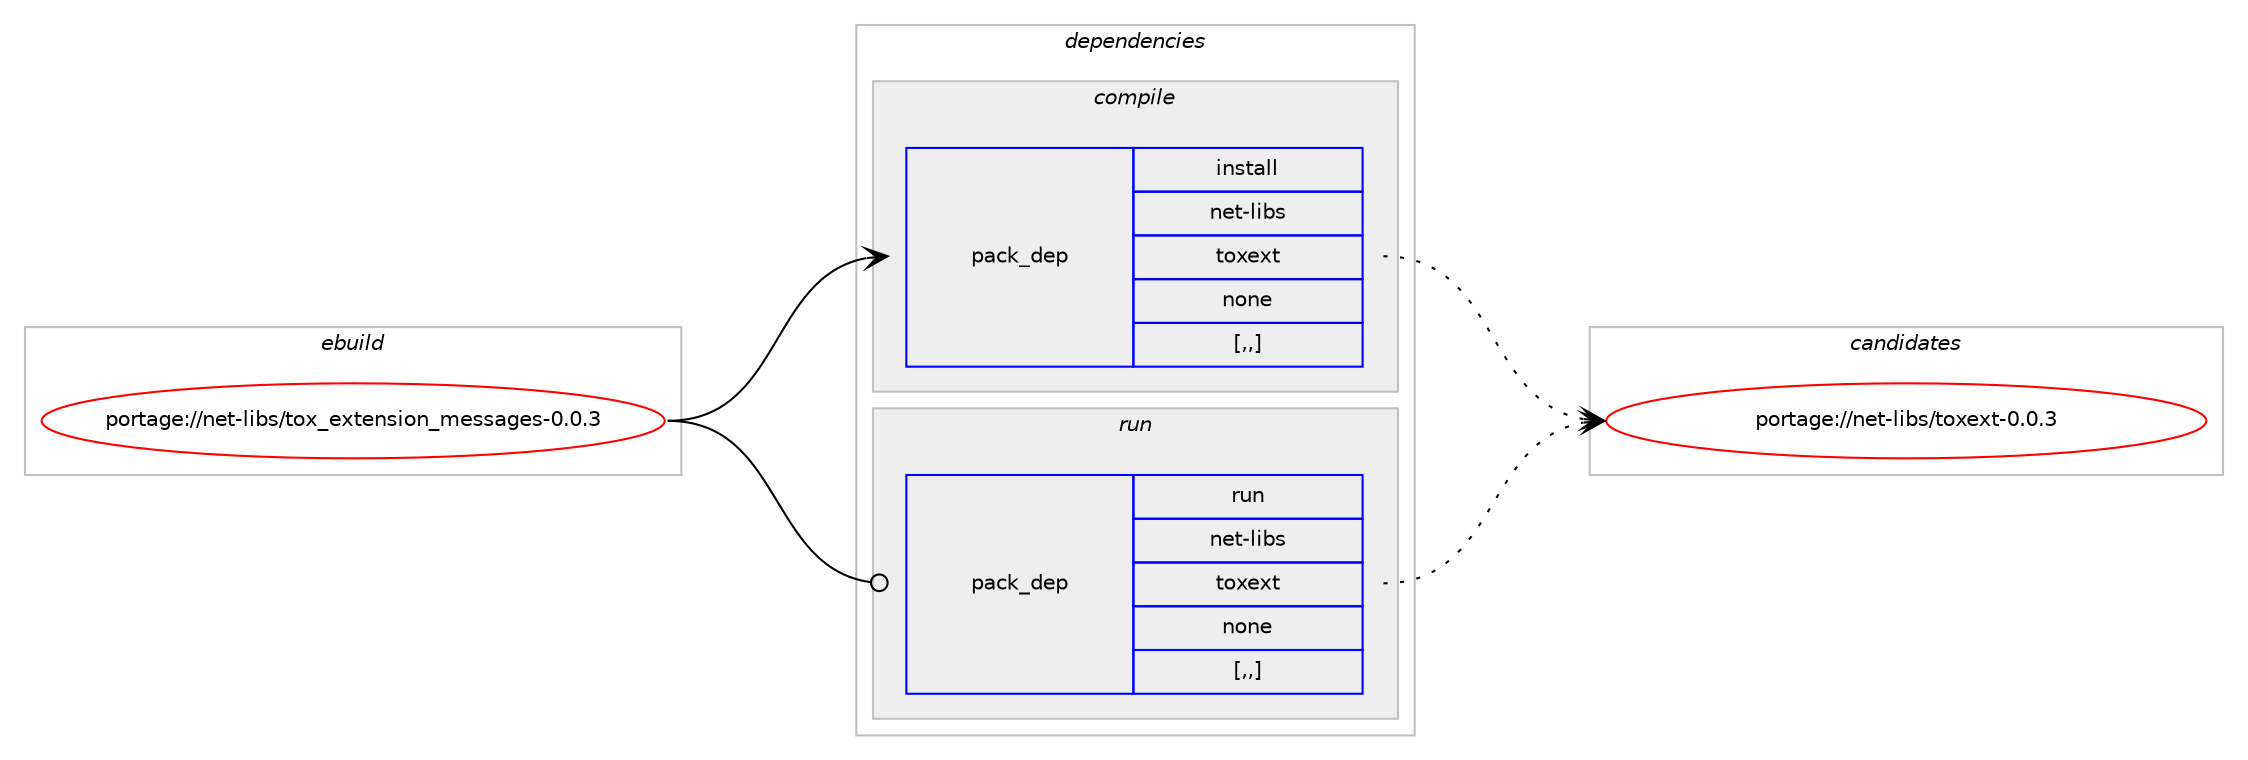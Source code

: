 digraph prolog {

# *************
# Graph options
# *************

newrank=true;
concentrate=true;
compound=true;
graph [rankdir=LR,fontname=Helvetica,fontsize=10,ranksep=1.5];#, ranksep=2.5, nodesep=0.2];
edge  [arrowhead=vee];
node  [fontname=Helvetica,fontsize=10];

# **********
# The ebuild
# **********

subgraph cluster_leftcol {
color=gray;
label=<<i>ebuild</i>>;
id [label="portage://net-libs/tox_extension_messages-0.0.3", color=red, width=4, href="../net-libs/tox_extension_messages-0.0.3.svg"];
}

# ****************
# The dependencies
# ****************

subgraph cluster_midcol {
color=gray;
label=<<i>dependencies</i>>;
subgraph cluster_compile {
fillcolor="#eeeeee";
style=filled;
label=<<i>compile</i>>;
subgraph pack264550 {
dependency361682 [label=<<TABLE BORDER="0" CELLBORDER="1" CELLSPACING="0" CELLPADDING="4" WIDTH="220"><TR><TD ROWSPAN="6" CELLPADDING="30">pack_dep</TD></TR><TR><TD WIDTH="110">install</TD></TR><TR><TD>net-libs</TD></TR><TR><TD>toxext</TD></TR><TR><TD>none</TD></TR><TR><TD>[,,]</TD></TR></TABLE>>, shape=none, color=blue];
}
id:e -> dependency361682:w [weight=20,style="solid",arrowhead="vee"];
}
subgraph cluster_compileandrun {
fillcolor="#eeeeee";
style=filled;
label=<<i>compile and run</i>>;
}
subgraph cluster_run {
fillcolor="#eeeeee";
style=filled;
label=<<i>run</i>>;
subgraph pack264551 {
dependency361683 [label=<<TABLE BORDER="0" CELLBORDER="1" CELLSPACING="0" CELLPADDING="4" WIDTH="220"><TR><TD ROWSPAN="6" CELLPADDING="30">pack_dep</TD></TR><TR><TD WIDTH="110">run</TD></TR><TR><TD>net-libs</TD></TR><TR><TD>toxext</TD></TR><TR><TD>none</TD></TR><TR><TD>[,,]</TD></TR></TABLE>>, shape=none, color=blue];
}
id:e -> dependency361683:w [weight=20,style="solid",arrowhead="odot"];
}
}

# **************
# The candidates
# **************

subgraph cluster_choices {
rank=same;
color=gray;
label=<<i>candidates</i>>;

subgraph choice264550 {
color=black;
nodesep=1;
choice110101116451081059811547116111120101120116454846484651 [label="portage://net-libs/toxext-0.0.3", color=red, width=4,href="../net-libs/toxext-0.0.3.svg"];
dependency361682:e -> choice110101116451081059811547116111120101120116454846484651:w [style=dotted,weight="100"];
}
subgraph choice264551 {
color=black;
nodesep=1;
choice110101116451081059811547116111120101120116454846484651 [label="portage://net-libs/toxext-0.0.3", color=red, width=4,href="../net-libs/toxext-0.0.3.svg"];
dependency361683:e -> choice110101116451081059811547116111120101120116454846484651:w [style=dotted,weight="100"];
}
}

}
